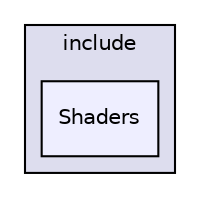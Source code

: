 digraph "C:/Users/Alexandru/Desktop/Git/Project-Kitten-Renderer/Renderer/include/Shaders" {
  compound=true
  node [ fontsize="10", fontname="Helvetica"];
  edge [ labelfontsize="10", labelfontname="Helvetica"];
  subgraph clusterdir_951ba19250c8f5491307a2b8a9640f35 {
    graph [ bgcolor="#ddddee", pencolor="black", label="include" fontname="Helvetica", fontsize="10", URL="dir_951ba19250c8f5491307a2b8a9640f35.html"]
  dir_f7f1817760b64154e433959e985612a7 [shape=box, label="Shaders", style="filled", fillcolor="#eeeeff", pencolor="black", URL="dir_f7f1817760b64154e433959e985612a7.html"];
  }
}
